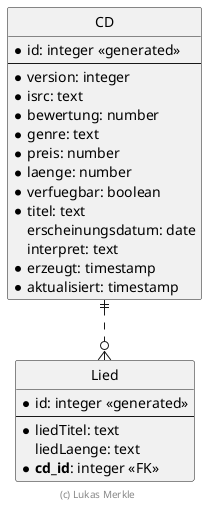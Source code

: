 ' Copyright (C) 2019 - present Juergen Zimmermann, Hochschule Karlsruhe
'
' This program is free software: you can redistribute it and/or modify
' it under the terms of the GNU General Public License as published by
' the Free Software Foundation, either version 3 of the License, or
' (at your option) any later version.
'
' This program is distributed in the hope that it will be useful,
' but WITHOUT ANY WARRANTY; without even the implied warranty of
' MERCHANTABILITY or FITNESS FOR A PARTICULAR PURPOSE.  See the
' GNU General Public License for more details.
'
' You should have received a copy of the GNU General Public License
' along with this program.  If not, see <https://www.gnu.org/licenses/>.

' Preview durch <Alt>d

@startuml ER Diagramm

' hide the spot
hide circle

' evtl. Prbleme mit Kraehenfuessen vermeiden
skinparam linetype ortho

entity "CD" {
  * id: integer <<generated>>
  --
  * version: integer
  * isrc: text
  * bewertung: number
  * genre: text
  * preis: number
  * laenge: number
  * verfuegbar: boolean
  * titel: text
    erscheinungsdatum: date
    interpret: text
  * erzeugt: timestamp
  * aktualisiert: timestamp
}

entity "Lied" {
  * id: integer <<generated>>
  --
  * liedTitel: text
    liedLaenge: text
  * **cd_id**: integer <<FK>>
}

CD ||..o{ Lied

footer (c) Lukas Merkle

@enduml
